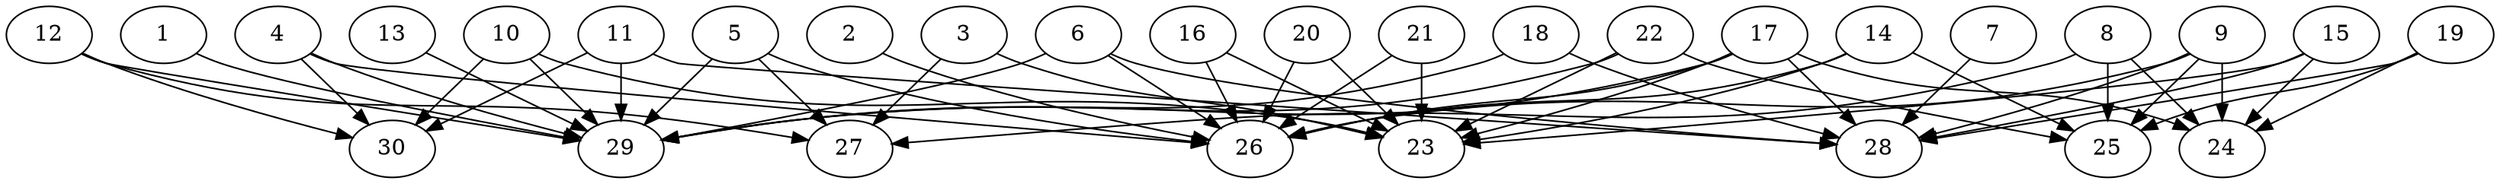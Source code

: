 // DAG automatically generated by daggen at Thu Oct  3 14:04:18 2019
// ./daggen --dot -n 30 --ccr 0.4 --fat 0.9 --regular 0.9 --density 0.5 --mindata 5242880 --maxdata 52428800 
digraph G {
  1 [size="104102400", alpha="0.20", expect_size="41640960"] 
  1 -> 29 [size ="41640960"]
  2 [size="25792000", alpha="0.15", expect_size="10316800"] 
  2 -> 26 [size ="10316800"]
  3 [size="42076160", alpha="0.18", expect_size="16830464"] 
  3 -> 23 [size ="16830464"]
  3 -> 27 [size ="16830464"]
  4 [size="120496640", alpha="0.13", expect_size="48198656"] 
  4 -> 26 [size ="48198656"]
  4 -> 29 [size ="48198656"]
  4 -> 30 [size ="48198656"]
  5 [size="91809280", alpha="0.14", expect_size="36723712"] 
  5 -> 26 [size ="36723712"]
  5 -> 27 [size ="36723712"]
  5 -> 29 [size ="36723712"]
  6 [size="38778880", alpha="0.11", expect_size="15511552"] 
  6 -> 26 [size ="15511552"]
  6 -> 28 [size ="15511552"]
  6 -> 29 [size ="15511552"]
  7 [size="48629760", alpha="0.03", expect_size="19451904"] 
  7 -> 28 [size ="19451904"]
  8 [size="77409280", alpha="0.15", expect_size="30963712"] 
  8 -> 24 [size ="30963712"]
  8 -> 25 [size ="30963712"]
  8 -> 27 [size ="30963712"]
  9 [size="54054400", alpha="0.19", expect_size="21621760"] 
  9 -> 24 [size ="21621760"]
  9 -> 25 [size ="21621760"]
  9 -> 26 [size ="21621760"]
  9 -> 28 [size ="21621760"]
  10 [size="74792960", alpha="0.16", expect_size="29917184"] 
  10 -> 23 [size ="29917184"]
  10 -> 29 [size ="29917184"]
  10 -> 30 [size ="29917184"]
  11 [size="115299840", alpha="0.17", expect_size="46119936"] 
  11 -> 28 [size ="46119936"]
  11 -> 29 [size ="46119936"]
  11 -> 30 [size ="46119936"]
  12 [size="114091520", alpha="0.10", expect_size="45636608"] 
  12 -> 27 [size ="45636608"]
  12 -> 29 [size ="45636608"]
  12 -> 30 [size ="45636608"]
  13 [size="85255680", alpha="0.03", expect_size="34102272"] 
  13 -> 29 [size ="34102272"]
  14 [size="76021760", alpha="0.08", expect_size="30408704"] 
  14 -> 23 [size ="30408704"]
  14 -> 25 [size ="30408704"]
  14 -> 26 [size ="30408704"]
  15 [size="34068480", alpha="0.08", expect_size="13627392"] 
  15 -> 23 [size ="13627392"]
  15 -> 24 [size ="13627392"]
  15 -> 28 [size ="13627392"]
  16 [size="115658240", alpha="0.14", expect_size="46263296"] 
  16 -> 23 [size ="46263296"]
  16 -> 26 [size ="46263296"]
  17 [size="65210880", alpha="0.15", expect_size="26084352"] 
  17 -> 23 [size ="26084352"]
  17 -> 24 [size ="26084352"]
  17 -> 26 [size ="26084352"]
  17 -> 28 [size ="26084352"]
  17 -> 29 [size ="26084352"]
  18 [size="85294080", alpha="0.04", expect_size="34117632"] 
  18 -> 28 [size ="34117632"]
  18 -> 29 [size ="34117632"]
  19 [size="54397440", alpha="0.05", expect_size="21758976"] 
  19 -> 24 [size ="21758976"]
  19 -> 25 [size ="21758976"]
  19 -> 28 [size ="21758976"]
  20 [size="47905280", alpha="0.13", expect_size="19162112"] 
  20 -> 23 [size ="19162112"]
  20 -> 26 [size ="19162112"]
  21 [size="24358400", alpha="0.16", expect_size="9743360"] 
  21 -> 23 [size ="9743360"]
  21 -> 26 [size ="9743360"]
  22 [size="123353600", alpha="0.02", expect_size="49341440"] 
  22 -> 23 [size ="49341440"]
  22 -> 25 [size ="49341440"]
  22 -> 29 [size ="49341440"]
  23 [size="62100480", alpha="0.13", expect_size="24840192"] 
  24 [size="79813120", alpha="0.02", expect_size="31925248"] 
  25 [size="124277760", alpha="0.04", expect_size="49711104"] 
  26 [size="53271040", alpha="0.11", expect_size="21308416"] 
  27 [size="17472000", alpha="0.03", expect_size="6988800"] 
  28 [size="105400320", alpha="0.07", expect_size="42160128"] 
  29 [size="130091520", alpha="0.17", expect_size="52036608"] 
  30 [size="39429120", alpha="0.18", expect_size="15771648"] 
}
